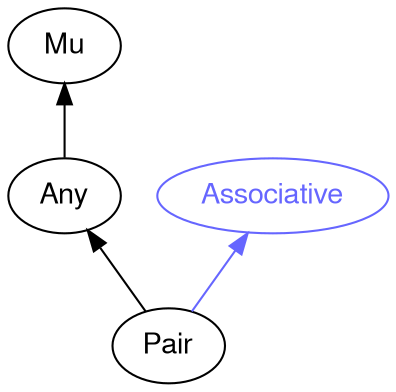 digraph "perl6-type-graph" {
    rankdir=BT;
    splines=polyline;
    overlap=false; 
    graph [truecolor=true bgcolor="#FFFFFF"];
    // Types
    "Pair" [color="#000000", fontcolor="#000000", href="/type/Pair", fontname="FreeSans"];
    "Mu" [color="#000000", fontcolor="#000000", href="/type/Mu", fontname="FreeSans"];
    "Any" [color="#000000", fontcolor="#000000", href="/type/Any", fontname="FreeSans"];
    "Associative" [color="#6666FF", fontcolor="#6666FF", href="/type/Associative", fontname="FreeSans"];

    // Superclasses
    "Pair" -> "Any" [color="#000000"];
    "Any" -> "Mu" [color="#000000"];

    // Roles
    "Pair" -> "Associative" [color="#6666FF"];
}
